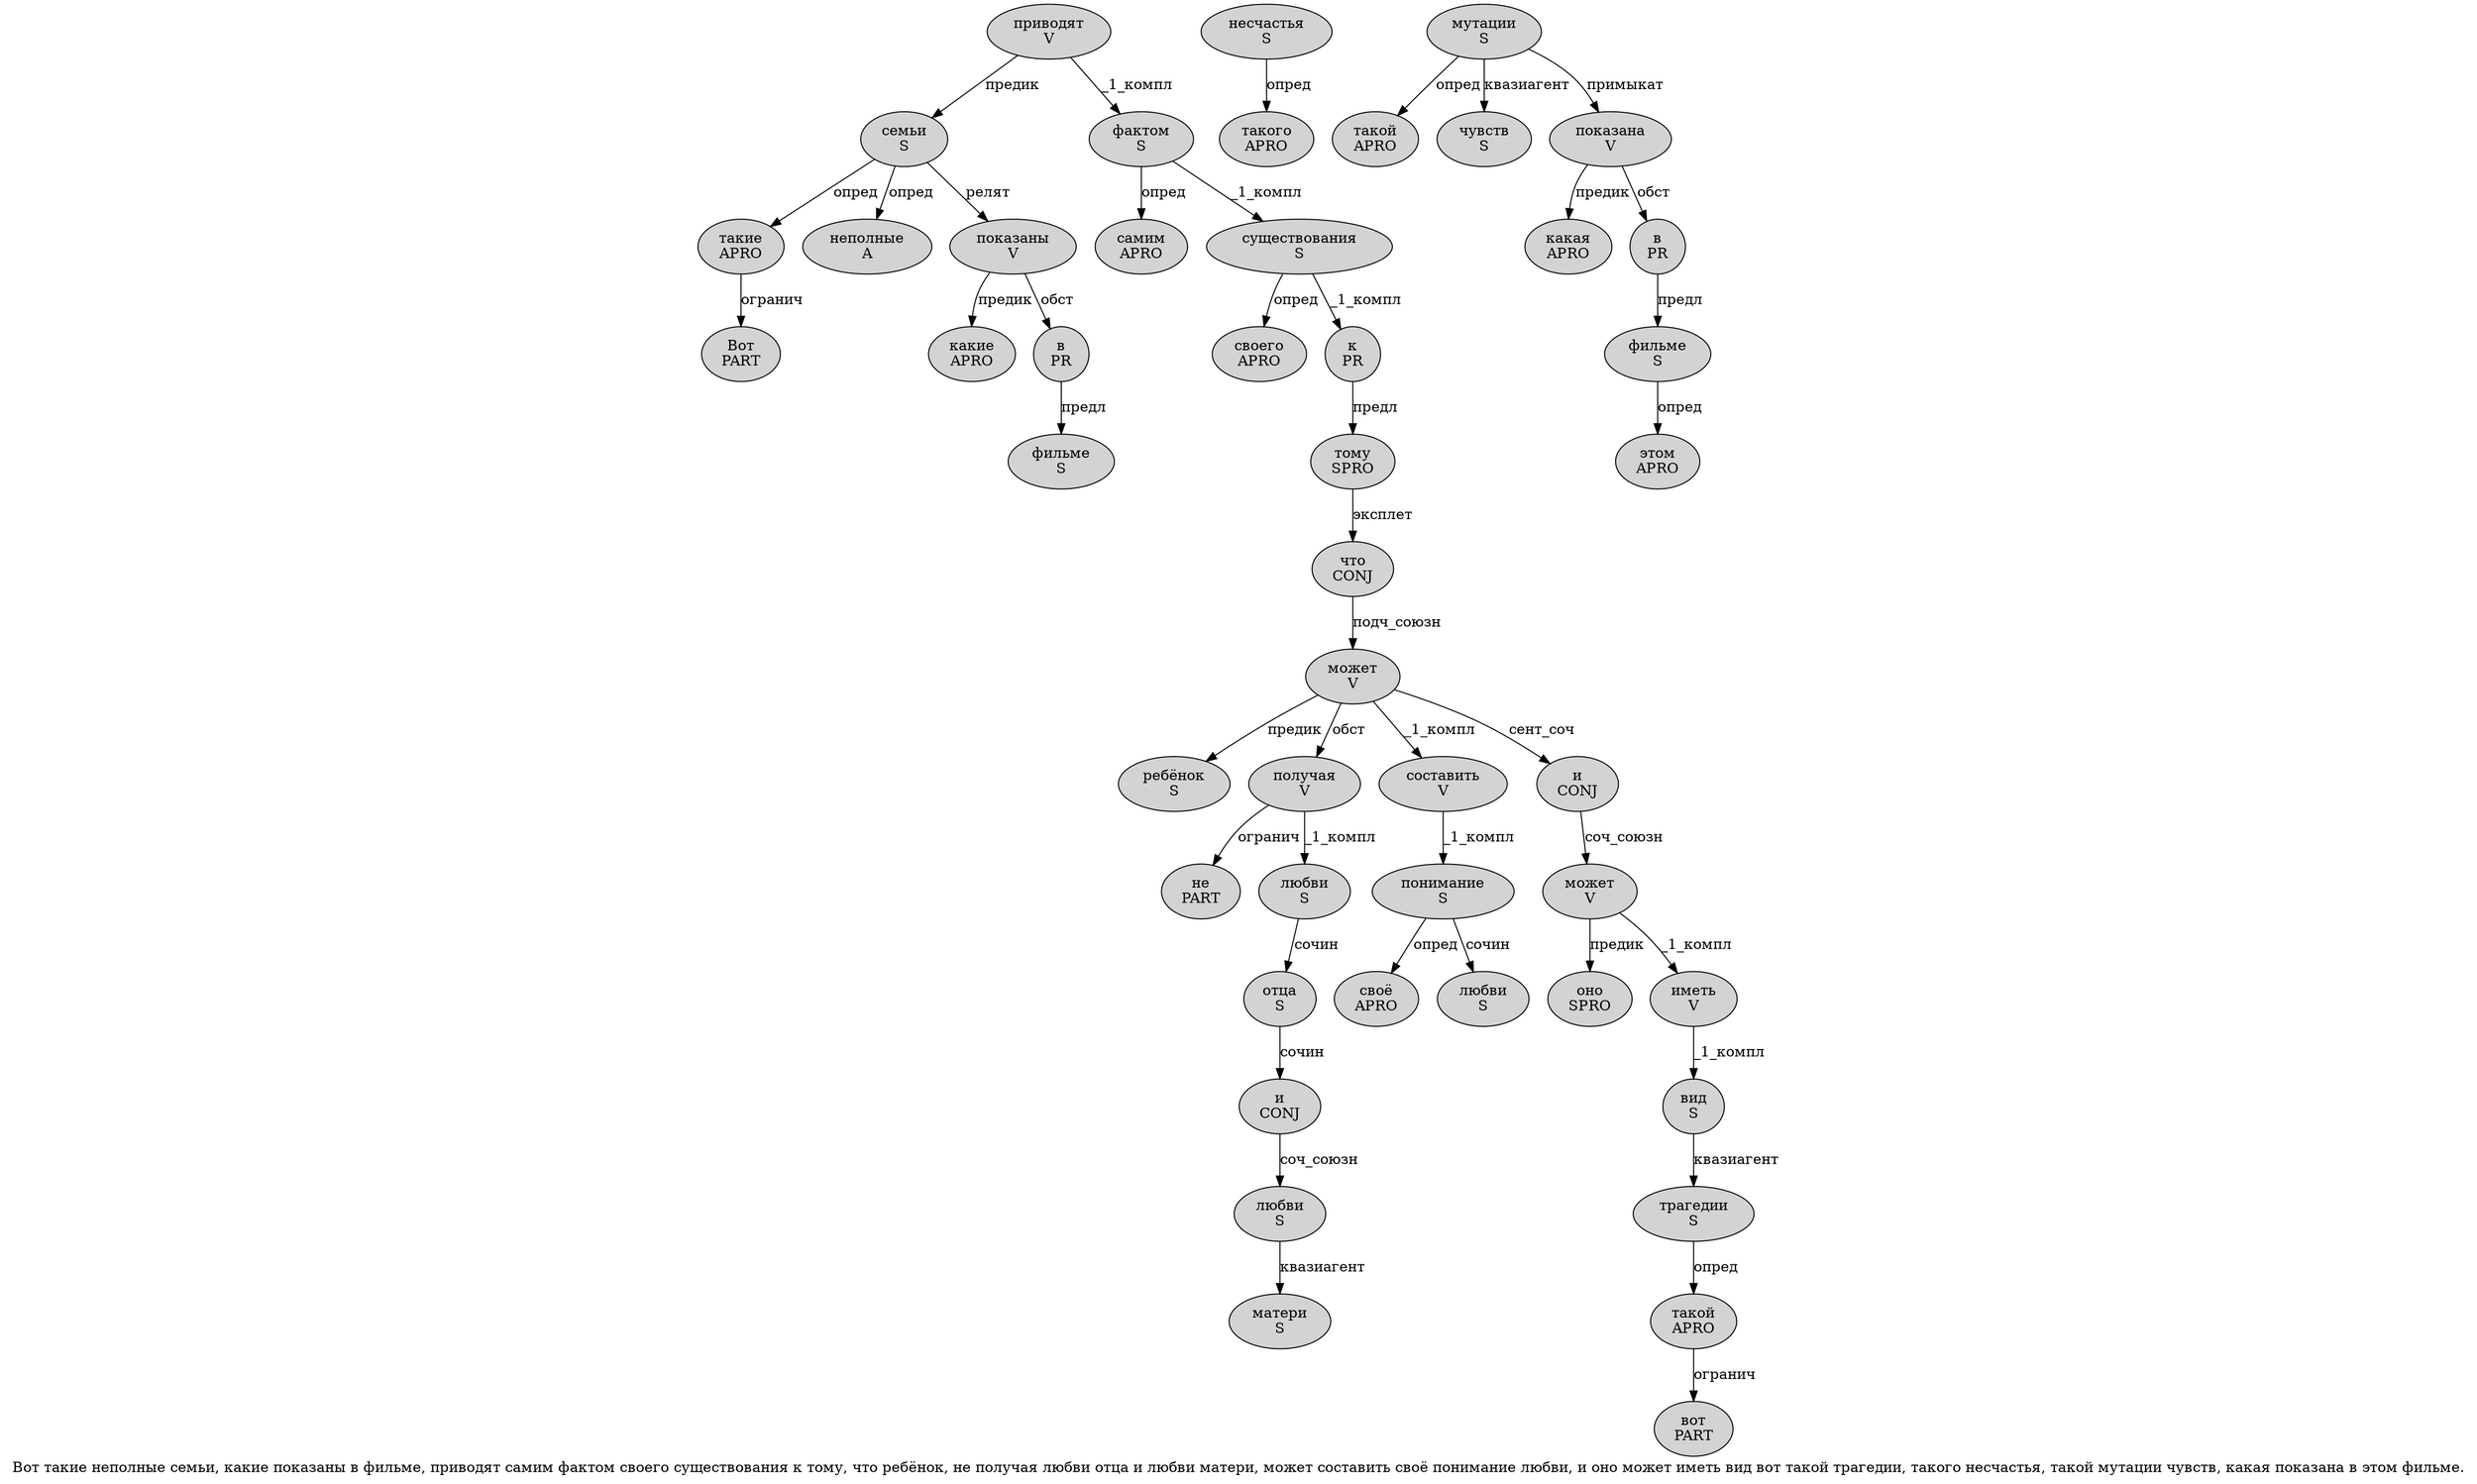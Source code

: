 digraph SENTENCE_4389 {
	graph [label="Вот такие неполные семьи, какие показаны в фильме, приводят самим фактом своего существования к тому, что ребёнок, не получая любви отца и любви матери, может составить своё понимание любви, и оно может иметь вид вот такой трагедии, такого несчастья, такой мутации чувств, какая показана в этом фильме."]
	node [style=filled]
		0 [label="Вот
PART" color="" fillcolor=lightgray penwidth=1 shape=ellipse]
		1 [label="такие
APRO" color="" fillcolor=lightgray penwidth=1 shape=ellipse]
		2 [label="неполные
A" color="" fillcolor=lightgray penwidth=1 shape=ellipse]
		3 [label="семьи
S" color="" fillcolor=lightgray penwidth=1 shape=ellipse]
		5 [label="какие
APRO" color="" fillcolor=lightgray penwidth=1 shape=ellipse]
		6 [label="показаны
V" color="" fillcolor=lightgray penwidth=1 shape=ellipse]
		7 [label="в
PR" color="" fillcolor=lightgray penwidth=1 shape=ellipse]
		8 [label="фильме
S" color="" fillcolor=lightgray penwidth=1 shape=ellipse]
		10 [label="приводят
V" color="" fillcolor=lightgray penwidth=1 shape=ellipse]
		11 [label="самим
APRO" color="" fillcolor=lightgray penwidth=1 shape=ellipse]
		12 [label="фактом
S" color="" fillcolor=lightgray penwidth=1 shape=ellipse]
		13 [label="своего
APRO" color="" fillcolor=lightgray penwidth=1 shape=ellipse]
		14 [label="существования
S" color="" fillcolor=lightgray penwidth=1 shape=ellipse]
		15 [label="к
PR" color="" fillcolor=lightgray penwidth=1 shape=ellipse]
		16 [label="тому
SPRO" color="" fillcolor=lightgray penwidth=1 shape=ellipse]
		18 [label="что
CONJ" color="" fillcolor=lightgray penwidth=1 shape=ellipse]
		19 [label="ребёнок
S" color="" fillcolor=lightgray penwidth=1 shape=ellipse]
		21 [label="не
PART" color="" fillcolor=lightgray penwidth=1 shape=ellipse]
		22 [label="получая
V" color="" fillcolor=lightgray penwidth=1 shape=ellipse]
		23 [label="любви
S" color="" fillcolor=lightgray penwidth=1 shape=ellipse]
		24 [label="отца
S" color="" fillcolor=lightgray penwidth=1 shape=ellipse]
		25 [label="и
CONJ" color="" fillcolor=lightgray penwidth=1 shape=ellipse]
		26 [label="любви
S" color="" fillcolor=lightgray penwidth=1 shape=ellipse]
		27 [label="матери
S" color="" fillcolor=lightgray penwidth=1 shape=ellipse]
		29 [label="может
V" color="" fillcolor=lightgray penwidth=1 shape=ellipse]
		30 [label="составить
V" color="" fillcolor=lightgray penwidth=1 shape=ellipse]
		31 [label="своё
APRO" color="" fillcolor=lightgray penwidth=1 shape=ellipse]
		32 [label="понимание
S" color="" fillcolor=lightgray penwidth=1 shape=ellipse]
		33 [label="любви
S" color="" fillcolor=lightgray penwidth=1 shape=ellipse]
		35 [label="и
CONJ" color="" fillcolor=lightgray penwidth=1 shape=ellipse]
		36 [label="оно
SPRO" color="" fillcolor=lightgray penwidth=1 shape=ellipse]
		37 [label="может
V" color="" fillcolor=lightgray penwidth=1 shape=ellipse]
		38 [label="иметь
V" color="" fillcolor=lightgray penwidth=1 shape=ellipse]
		39 [label="вид
S" color="" fillcolor=lightgray penwidth=1 shape=ellipse]
		40 [label="вот
PART" color="" fillcolor=lightgray penwidth=1 shape=ellipse]
		41 [label="такой
APRO" color="" fillcolor=lightgray penwidth=1 shape=ellipse]
		42 [label="трагедии
S" color="" fillcolor=lightgray penwidth=1 shape=ellipse]
		44 [label="такого
APRO" color="" fillcolor=lightgray penwidth=1 shape=ellipse]
		45 [label="несчастья
S" color="" fillcolor=lightgray penwidth=1 shape=ellipse]
		47 [label="такой
APRO" color="" fillcolor=lightgray penwidth=1 shape=ellipse]
		48 [label="мутации
S" color="" fillcolor=lightgray penwidth=1 shape=ellipse]
		49 [label="чувств
S" color="" fillcolor=lightgray penwidth=1 shape=ellipse]
		51 [label="какая
APRO" color="" fillcolor=lightgray penwidth=1 shape=ellipse]
		52 [label="показана
V" color="" fillcolor=lightgray penwidth=1 shape=ellipse]
		53 [label="в
PR" color="" fillcolor=lightgray penwidth=1 shape=ellipse]
		54 [label="этом
APRO" color="" fillcolor=lightgray penwidth=1 shape=ellipse]
		55 [label="фильме
S" color="" fillcolor=lightgray penwidth=1 shape=ellipse]
			3 -> 1 [label="опред"]
			3 -> 2 [label="опред"]
			3 -> 6 [label="релят"]
			24 -> 25 [label="сочин"]
			25 -> 26 [label="соч_союзн"]
			23 -> 24 [label="сочин"]
			26 -> 27 [label="квазиагент"]
			39 -> 42 [label="квазиагент"]
			37 -> 36 [label="предик"]
			37 -> 38 [label="_1_компл"]
			6 -> 5 [label="предик"]
			6 -> 7 [label="обст"]
			32 -> 31 [label="опред"]
			32 -> 33 [label="сочин"]
			30 -> 32 [label="_1_компл"]
			29 -> 19 [label="предик"]
			29 -> 22 [label="обст"]
			29 -> 30 [label="_1_компл"]
			29 -> 35 [label="сент_соч"]
			10 -> 3 [label="предик"]
			10 -> 12 [label="_1_компл"]
			52 -> 51 [label="предик"]
			52 -> 53 [label="обст"]
			14 -> 13 [label="опред"]
			14 -> 15 [label="_1_компл"]
			38 -> 39 [label="_1_компл"]
			48 -> 47 [label="опред"]
			48 -> 49 [label="квазиагент"]
			48 -> 52 [label="примыкат"]
			35 -> 37 [label="соч_союзн"]
			1 -> 0 [label="огранич"]
			41 -> 40 [label="огранич"]
			22 -> 21 [label="огранич"]
			22 -> 23 [label="_1_компл"]
			15 -> 16 [label="предл"]
			42 -> 41 [label="опред"]
			53 -> 55 [label="предл"]
			18 -> 29 [label="подч_союзн"]
			12 -> 11 [label="опред"]
			12 -> 14 [label="_1_компл"]
			7 -> 8 [label="предл"]
			16 -> 18 [label="эксплет"]
			55 -> 54 [label="опред"]
			45 -> 44 [label="опред"]
}